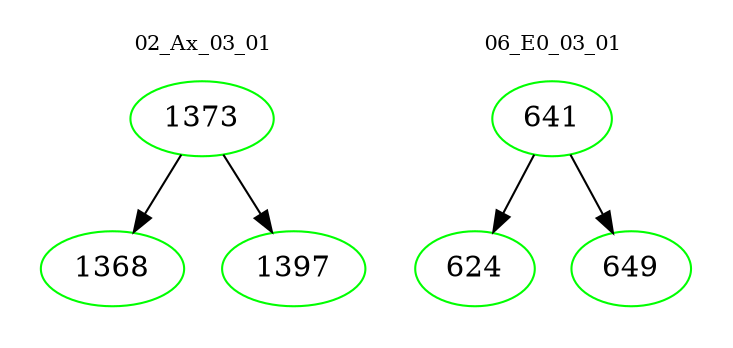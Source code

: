 digraph{
subgraph cluster_0 {
color = white
label = "02_Ax_03_01";
fontsize=10;
T0_1373 [label="1373", color="green"]
T0_1373 -> T0_1368 [color="black"]
T0_1368 [label="1368", color="green"]
T0_1373 -> T0_1397 [color="black"]
T0_1397 [label="1397", color="green"]
}
subgraph cluster_1 {
color = white
label = "06_E0_03_01";
fontsize=10;
T1_641 [label="641", color="green"]
T1_641 -> T1_624 [color="black"]
T1_624 [label="624", color="green"]
T1_641 -> T1_649 [color="black"]
T1_649 [label="649", color="green"]
}
}

